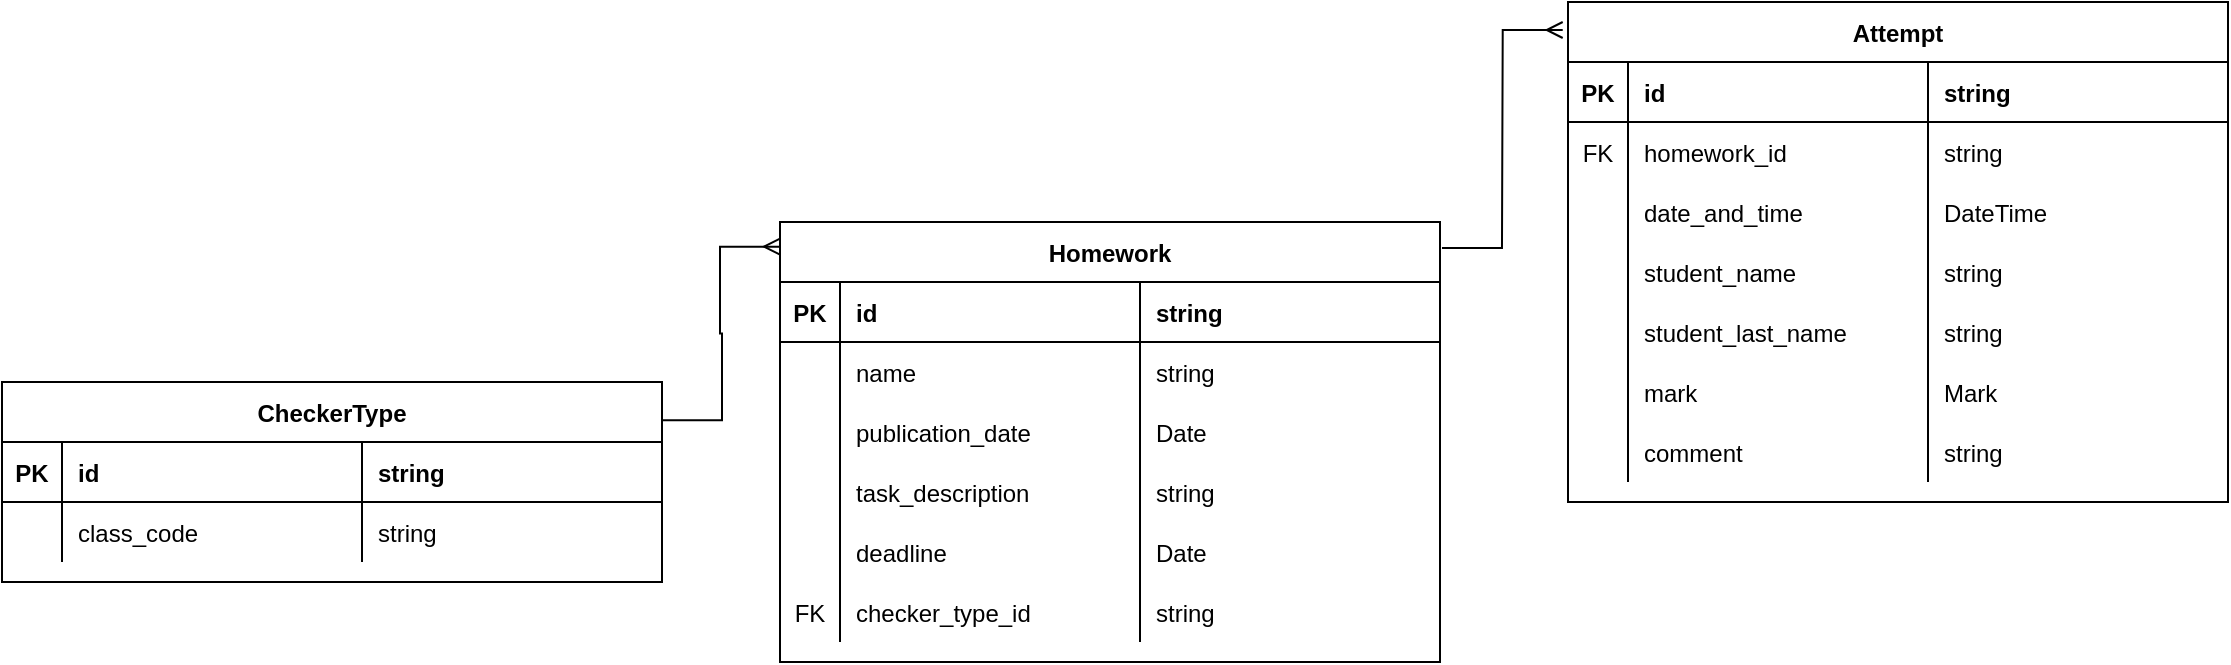 <mxfile version="18.0.1" type="device"><diagram id="wW5O7TSWYL4N1w-sJO1c" name="Page-1"><mxGraphModel dx="1102" dy="732" grid="1" gridSize="10" guides="1" tooltips="1" connect="1" arrows="1" fold="1" page="1" pageScale="1" pageWidth="4681" pageHeight="3300" math="0" shadow="0"><root><mxCell id="0"/><mxCell id="1" parent="0"/><mxCell id="le14Q2bVGmAgm8iqLATG-1" value="Homework" style="shape=table;startSize=30;container=1;collapsible=1;childLayout=tableLayout;fixedRows=1;rowLines=0;fontStyle=1;align=center;resizeLast=1;" vertex="1" parent="1"><mxGeometry x="939" y="620" width="330" height="220" as="geometry"/></mxCell><mxCell id="le14Q2bVGmAgm8iqLATG-2" value="" style="shape=tableRow;horizontal=0;startSize=0;swimlaneHead=0;swimlaneBody=0;fillColor=none;collapsible=0;dropTarget=0;points=[[0,0.5],[1,0.5]];portConstraint=eastwest;top=0;left=0;right=0;bottom=1;" vertex="1" parent="le14Q2bVGmAgm8iqLATG-1"><mxGeometry y="30" width="330" height="30" as="geometry"/></mxCell><mxCell id="le14Q2bVGmAgm8iqLATG-3" value="PK" style="shape=partialRectangle;connectable=0;fillColor=none;top=0;left=0;bottom=0;right=0;fontStyle=1;overflow=hidden;" vertex="1" parent="le14Q2bVGmAgm8iqLATG-2"><mxGeometry width="30" height="30" as="geometry"><mxRectangle width="30" height="30" as="alternateBounds"/></mxGeometry></mxCell><mxCell id="le14Q2bVGmAgm8iqLATG-4" value="id" style="shape=partialRectangle;connectable=0;fillColor=none;top=0;left=0;bottom=0;right=0;align=left;spacingLeft=6;fontStyle=1;overflow=hidden;" vertex="1" parent="le14Q2bVGmAgm8iqLATG-2"><mxGeometry x="30" width="150" height="30" as="geometry"><mxRectangle width="150" height="30" as="alternateBounds"/></mxGeometry></mxCell><mxCell id="le14Q2bVGmAgm8iqLATG-33" value="string" style="shape=partialRectangle;connectable=0;fillColor=none;top=0;left=0;bottom=0;right=0;align=left;spacingLeft=6;fontStyle=1;overflow=hidden;" vertex="1" parent="le14Q2bVGmAgm8iqLATG-2"><mxGeometry x="180" width="150" height="30" as="geometry"><mxRectangle width="150" height="30" as="alternateBounds"/></mxGeometry></mxCell><mxCell id="le14Q2bVGmAgm8iqLATG-5" value="" style="shape=tableRow;horizontal=0;startSize=0;swimlaneHead=0;swimlaneBody=0;fillColor=none;collapsible=0;dropTarget=0;points=[[0,0.5],[1,0.5]];portConstraint=eastwest;top=0;left=0;right=0;bottom=0;" vertex="1" parent="le14Q2bVGmAgm8iqLATG-1"><mxGeometry y="60" width="330" height="30" as="geometry"/></mxCell><mxCell id="le14Q2bVGmAgm8iqLATG-6" value="" style="shape=partialRectangle;connectable=0;fillColor=none;top=0;left=0;bottom=0;right=0;editable=1;overflow=hidden;" vertex="1" parent="le14Q2bVGmAgm8iqLATG-5"><mxGeometry width="30" height="30" as="geometry"><mxRectangle width="30" height="30" as="alternateBounds"/></mxGeometry></mxCell><mxCell id="le14Q2bVGmAgm8iqLATG-7" value="name" style="shape=partialRectangle;connectable=0;fillColor=none;top=0;left=0;bottom=0;right=0;align=left;spacingLeft=6;overflow=hidden;" vertex="1" parent="le14Q2bVGmAgm8iqLATG-5"><mxGeometry x="30" width="150" height="30" as="geometry"><mxRectangle width="150" height="30" as="alternateBounds"/></mxGeometry></mxCell><mxCell id="le14Q2bVGmAgm8iqLATG-34" value="string" style="shape=partialRectangle;connectable=0;fillColor=none;top=0;left=0;bottom=0;right=0;align=left;spacingLeft=6;overflow=hidden;" vertex="1" parent="le14Q2bVGmAgm8iqLATG-5"><mxGeometry x="180" width="150" height="30" as="geometry"><mxRectangle width="150" height="30" as="alternateBounds"/></mxGeometry></mxCell><mxCell id="le14Q2bVGmAgm8iqLATG-8" value="" style="shape=tableRow;horizontal=0;startSize=0;swimlaneHead=0;swimlaneBody=0;fillColor=none;collapsible=0;dropTarget=0;points=[[0,0.5],[1,0.5]];portConstraint=eastwest;top=0;left=0;right=0;bottom=0;" vertex="1" parent="le14Q2bVGmAgm8iqLATG-1"><mxGeometry y="90" width="330" height="30" as="geometry"/></mxCell><mxCell id="le14Q2bVGmAgm8iqLATG-9" value="" style="shape=partialRectangle;connectable=0;fillColor=none;top=0;left=0;bottom=0;right=0;editable=1;overflow=hidden;" vertex="1" parent="le14Q2bVGmAgm8iqLATG-8"><mxGeometry width="30" height="30" as="geometry"><mxRectangle width="30" height="30" as="alternateBounds"/></mxGeometry></mxCell><mxCell id="le14Q2bVGmAgm8iqLATG-10" value="publication_date" style="shape=partialRectangle;connectable=0;fillColor=none;top=0;left=0;bottom=0;right=0;align=left;spacingLeft=6;overflow=hidden;" vertex="1" parent="le14Q2bVGmAgm8iqLATG-8"><mxGeometry x="30" width="150" height="30" as="geometry"><mxRectangle width="150" height="30" as="alternateBounds"/></mxGeometry></mxCell><mxCell id="le14Q2bVGmAgm8iqLATG-35" value="Date" style="shape=partialRectangle;connectable=0;fillColor=none;top=0;left=0;bottom=0;right=0;align=left;spacingLeft=6;overflow=hidden;" vertex="1" parent="le14Q2bVGmAgm8iqLATG-8"><mxGeometry x="180" width="150" height="30" as="geometry"><mxRectangle width="150" height="30" as="alternateBounds"/></mxGeometry></mxCell><mxCell id="le14Q2bVGmAgm8iqLATG-11" value="" style="shape=tableRow;horizontal=0;startSize=0;swimlaneHead=0;swimlaneBody=0;fillColor=none;collapsible=0;dropTarget=0;points=[[0,0.5],[1,0.5]];portConstraint=eastwest;top=0;left=0;right=0;bottom=0;" vertex="1" parent="le14Q2bVGmAgm8iqLATG-1"><mxGeometry y="120" width="330" height="30" as="geometry"/></mxCell><mxCell id="le14Q2bVGmAgm8iqLATG-12" value="" style="shape=partialRectangle;connectable=0;fillColor=none;top=0;left=0;bottom=0;right=0;editable=1;overflow=hidden;" vertex="1" parent="le14Q2bVGmAgm8iqLATG-11"><mxGeometry width="30" height="30" as="geometry"><mxRectangle width="30" height="30" as="alternateBounds"/></mxGeometry></mxCell><mxCell id="le14Q2bVGmAgm8iqLATG-13" value="task_description" style="shape=partialRectangle;connectable=0;fillColor=none;top=0;left=0;bottom=0;right=0;align=left;spacingLeft=6;overflow=hidden;" vertex="1" parent="le14Q2bVGmAgm8iqLATG-11"><mxGeometry x="30" width="150" height="30" as="geometry"><mxRectangle width="150" height="30" as="alternateBounds"/></mxGeometry></mxCell><mxCell id="le14Q2bVGmAgm8iqLATG-36" value="string" style="shape=partialRectangle;connectable=0;fillColor=none;top=0;left=0;bottom=0;right=0;align=left;spacingLeft=6;overflow=hidden;" vertex="1" parent="le14Q2bVGmAgm8iqLATG-11"><mxGeometry x="180" width="150" height="30" as="geometry"><mxRectangle width="150" height="30" as="alternateBounds"/></mxGeometry></mxCell><mxCell id="le14Q2bVGmAgm8iqLATG-37" style="shape=tableRow;horizontal=0;startSize=0;swimlaneHead=0;swimlaneBody=0;fillColor=none;collapsible=0;dropTarget=0;points=[[0,0.5],[1,0.5]];portConstraint=eastwest;top=0;left=0;right=0;bottom=0;" vertex="1" parent="le14Q2bVGmAgm8iqLATG-1"><mxGeometry y="150" width="330" height="30" as="geometry"/></mxCell><mxCell id="le14Q2bVGmAgm8iqLATG-38" style="shape=partialRectangle;connectable=0;fillColor=none;top=0;left=0;bottom=0;right=0;editable=1;overflow=hidden;" vertex="1" parent="le14Q2bVGmAgm8iqLATG-37"><mxGeometry width="30" height="30" as="geometry"><mxRectangle width="30" height="30" as="alternateBounds"/></mxGeometry></mxCell><mxCell id="le14Q2bVGmAgm8iqLATG-39" value="deadline" style="shape=partialRectangle;connectable=0;fillColor=none;top=0;left=0;bottom=0;right=0;align=left;spacingLeft=6;overflow=hidden;" vertex="1" parent="le14Q2bVGmAgm8iqLATG-37"><mxGeometry x="30" width="150" height="30" as="geometry"><mxRectangle width="150" height="30" as="alternateBounds"/></mxGeometry></mxCell><mxCell id="le14Q2bVGmAgm8iqLATG-40" value="Date" style="shape=partialRectangle;connectable=0;fillColor=none;top=0;left=0;bottom=0;right=0;align=left;spacingLeft=6;overflow=hidden;" vertex="1" parent="le14Q2bVGmAgm8iqLATG-37"><mxGeometry x="180" width="150" height="30" as="geometry"><mxRectangle width="150" height="30" as="alternateBounds"/></mxGeometry></mxCell><mxCell id="le14Q2bVGmAgm8iqLATG-41" style="shape=tableRow;horizontal=0;startSize=0;swimlaneHead=0;swimlaneBody=0;fillColor=none;collapsible=0;dropTarget=0;points=[[0,0.5],[1,0.5]];portConstraint=eastwest;top=0;left=0;right=0;bottom=0;" vertex="1" parent="le14Q2bVGmAgm8iqLATG-1"><mxGeometry y="180" width="330" height="30" as="geometry"/></mxCell><mxCell id="le14Q2bVGmAgm8iqLATG-42" value="FK" style="shape=partialRectangle;connectable=0;fillColor=none;top=0;left=0;bottom=0;right=0;editable=1;overflow=hidden;" vertex="1" parent="le14Q2bVGmAgm8iqLATG-41"><mxGeometry width="30" height="30" as="geometry"><mxRectangle width="30" height="30" as="alternateBounds"/></mxGeometry></mxCell><mxCell id="le14Q2bVGmAgm8iqLATG-43" value="checker_type_id" style="shape=partialRectangle;connectable=0;fillColor=none;top=0;left=0;bottom=0;right=0;align=left;spacingLeft=6;overflow=hidden;" vertex="1" parent="le14Q2bVGmAgm8iqLATG-41"><mxGeometry x="30" width="150" height="30" as="geometry"><mxRectangle width="150" height="30" as="alternateBounds"/></mxGeometry></mxCell><mxCell id="le14Q2bVGmAgm8iqLATG-44" value="string" style="shape=partialRectangle;connectable=0;fillColor=none;top=0;left=0;bottom=0;right=0;align=left;spacingLeft=6;overflow=hidden;" vertex="1" parent="le14Q2bVGmAgm8iqLATG-41"><mxGeometry x="180" width="150" height="30" as="geometry"><mxRectangle width="150" height="30" as="alternateBounds"/></mxGeometry></mxCell><mxCell id="le14Q2bVGmAgm8iqLATG-45" value="Attempt" style="shape=table;startSize=30;container=1;collapsible=1;childLayout=tableLayout;fixedRows=1;rowLines=0;fontStyle=1;align=center;resizeLast=1;" vertex="1" parent="1"><mxGeometry x="1333" y="510" width="330" height="250" as="geometry"/></mxCell><mxCell id="le14Q2bVGmAgm8iqLATG-46" value="" style="shape=tableRow;horizontal=0;startSize=0;swimlaneHead=0;swimlaneBody=0;fillColor=none;collapsible=0;dropTarget=0;points=[[0,0.5],[1,0.5]];portConstraint=eastwest;top=0;left=0;right=0;bottom=1;" vertex="1" parent="le14Q2bVGmAgm8iqLATG-45"><mxGeometry y="30" width="330" height="30" as="geometry"/></mxCell><mxCell id="le14Q2bVGmAgm8iqLATG-47" value="PK" style="shape=partialRectangle;connectable=0;fillColor=none;top=0;left=0;bottom=0;right=0;fontStyle=1;overflow=hidden;" vertex="1" parent="le14Q2bVGmAgm8iqLATG-46"><mxGeometry width="30" height="30" as="geometry"><mxRectangle width="30" height="30" as="alternateBounds"/></mxGeometry></mxCell><mxCell id="le14Q2bVGmAgm8iqLATG-48" value="id" style="shape=partialRectangle;connectable=0;fillColor=none;top=0;left=0;bottom=0;right=0;align=left;spacingLeft=6;fontStyle=1;overflow=hidden;" vertex="1" parent="le14Q2bVGmAgm8iqLATG-46"><mxGeometry x="30" width="150" height="30" as="geometry"><mxRectangle width="150" height="30" as="alternateBounds"/></mxGeometry></mxCell><mxCell id="le14Q2bVGmAgm8iqLATG-49" value="string" style="shape=partialRectangle;connectable=0;fillColor=none;top=0;left=0;bottom=0;right=0;align=left;spacingLeft=6;fontStyle=1;overflow=hidden;" vertex="1" parent="le14Q2bVGmAgm8iqLATG-46"><mxGeometry x="180" width="150" height="30" as="geometry"><mxRectangle width="150" height="30" as="alternateBounds"/></mxGeometry></mxCell><mxCell id="le14Q2bVGmAgm8iqLATG-50" value="" style="shape=tableRow;horizontal=0;startSize=0;swimlaneHead=0;swimlaneBody=0;fillColor=none;collapsible=0;dropTarget=0;points=[[0,0.5],[1,0.5]];portConstraint=eastwest;top=0;left=0;right=0;bottom=0;" vertex="1" parent="le14Q2bVGmAgm8iqLATG-45"><mxGeometry y="60" width="330" height="30" as="geometry"/></mxCell><mxCell id="le14Q2bVGmAgm8iqLATG-51" value="FK" style="shape=partialRectangle;connectable=0;fillColor=none;top=0;left=0;bottom=0;right=0;editable=1;overflow=hidden;" vertex="1" parent="le14Q2bVGmAgm8iqLATG-50"><mxGeometry width="30" height="30" as="geometry"><mxRectangle width="30" height="30" as="alternateBounds"/></mxGeometry></mxCell><mxCell id="le14Q2bVGmAgm8iqLATG-52" value="homework_id" style="shape=partialRectangle;connectable=0;fillColor=none;top=0;left=0;bottom=0;right=0;align=left;spacingLeft=6;overflow=hidden;" vertex="1" parent="le14Q2bVGmAgm8iqLATG-50"><mxGeometry x="30" width="150" height="30" as="geometry"><mxRectangle width="150" height="30" as="alternateBounds"/></mxGeometry></mxCell><mxCell id="le14Q2bVGmAgm8iqLATG-53" value="string" style="shape=partialRectangle;connectable=0;fillColor=none;top=0;left=0;bottom=0;right=0;align=left;spacingLeft=6;overflow=hidden;" vertex="1" parent="le14Q2bVGmAgm8iqLATG-50"><mxGeometry x="180" width="150" height="30" as="geometry"><mxRectangle width="150" height="30" as="alternateBounds"/></mxGeometry></mxCell><mxCell id="le14Q2bVGmAgm8iqLATG-54" value="" style="shape=tableRow;horizontal=0;startSize=0;swimlaneHead=0;swimlaneBody=0;fillColor=none;collapsible=0;dropTarget=0;points=[[0,0.5],[1,0.5]];portConstraint=eastwest;top=0;left=0;right=0;bottom=0;" vertex="1" parent="le14Q2bVGmAgm8iqLATG-45"><mxGeometry y="90" width="330" height="30" as="geometry"/></mxCell><mxCell id="le14Q2bVGmAgm8iqLATG-55" value="" style="shape=partialRectangle;connectable=0;fillColor=none;top=0;left=0;bottom=0;right=0;editable=1;overflow=hidden;" vertex="1" parent="le14Q2bVGmAgm8iqLATG-54"><mxGeometry width="30" height="30" as="geometry"><mxRectangle width="30" height="30" as="alternateBounds"/></mxGeometry></mxCell><mxCell id="le14Q2bVGmAgm8iqLATG-56" value="date_and_time" style="shape=partialRectangle;connectable=0;fillColor=none;top=0;left=0;bottom=0;right=0;align=left;spacingLeft=6;overflow=hidden;" vertex="1" parent="le14Q2bVGmAgm8iqLATG-54"><mxGeometry x="30" width="150" height="30" as="geometry"><mxRectangle width="150" height="30" as="alternateBounds"/></mxGeometry></mxCell><mxCell id="le14Q2bVGmAgm8iqLATG-57" value="DateTime" style="shape=partialRectangle;connectable=0;fillColor=none;top=0;left=0;bottom=0;right=0;align=left;spacingLeft=6;overflow=hidden;" vertex="1" parent="le14Q2bVGmAgm8iqLATG-54"><mxGeometry x="180" width="150" height="30" as="geometry"><mxRectangle width="150" height="30" as="alternateBounds"/></mxGeometry></mxCell><mxCell id="le14Q2bVGmAgm8iqLATG-58" value="" style="shape=tableRow;horizontal=0;startSize=0;swimlaneHead=0;swimlaneBody=0;fillColor=none;collapsible=0;dropTarget=0;points=[[0,0.5],[1,0.5]];portConstraint=eastwest;top=0;left=0;right=0;bottom=0;" vertex="1" parent="le14Q2bVGmAgm8iqLATG-45"><mxGeometry y="120" width="330" height="30" as="geometry"/></mxCell><mxCell id="le14Q2bVGmAgm8iqLATG-59" value="" style="shape=partialRectangle;connectable=0;fillColor=none;top=0;left=0;bottom=0;right=0;editable=1;overflow=hidden;" vertex="1" parent="le14Q2bVGmAgm8iqLATG-58"><mxGeometry width="30" height="30" as="geometry"><mxRectangle width="30" height="30" as="alternateBounds"/></mxGeometry></mxCell><mxCell id="le14Q2bVGmAgm8iqLATG-60" value="student_name" style="shape=partialRectangle;connectable=0;fillColor=none;top=0;left=0;bottom=0;right=0;align=left;spacingLeft=6;overflow=hidden;" vertex="1" parent="le14Q2bVGmAgm8iqLATG-58"><mxGeometry x="30" width="150" height="30" as="geometry"><mxRectangle width="150" height="30" as="alternateBounds"/></mxGeometry></mxCell><mxCell id="le14Q2bVGmAgm8iqLATG-61" value="string" style="shape=partialRectangle;connectable=0;fillColor=none;top=0;left=0;bottom=0;right=0;align=left;spacingLeft=6;overflow=hidden;" vertex="1" parent="le14Q2bVGmAgm8iqLATG-58"><mxGeometry x="180" width="150" height="30" as="geometry"><mxRectangle width="150" height="30" as="alternateBounds"/></mxGeometry></mxCell><mxCell id="le14Q2bVGmAgm8iqLATG-62" style="shape=tableRow;horizontal=0;startSize=0;swimlaneHead=0;swimlaneBody=0;fillColor=none;collapsible=0;dropTarget=0;points=[[0,0.5],[1,0.5]];portConstraint=eastwest;top=0;left=0;right=0;bottom=0;" vertex="1" parent="le14Q2bVGmAgm8iqLATG-45"><mxGeometry y="150" width="330" height="30" as="geometry"/></mxCell><mxCell id="le14Q2bVGmAgm8iqLATG-63" style="shape=partialRectangle;connectable=0;fillColor=none;top=0;left=0;bottom=0;right=0;editable=1;overflow=hidden;" vertex="1" parent="le14Q2bVGmAgm8iqLATG-62"><mxGeometry width="30" height="30" as="geometry"><mxRectangle width="30" height="30" as="alternateBounds"/></mxGeometry></mxCell><mxCell id="le14Q2bVGmAgm8iqLATG-64" value="student_last_name" style="shape=partialRectangle;connectable=0;fillColor=none;top=0;left=0;bottom=0;right=0;align=left;spacingLeft=6;overflow=hidden;" vertex="1" parent="le14Q2bVGmAgm8iqLATG-62"><mxGeometry x="30" width="150" height="30" as="geometry"><mxRectangle width="150" height="30" as="alternateBounds"/></mxGeometry></mxCell><mxCell id="le14Q2bVGmAgm8iqLATG-65" value="string" style="shape=partialRectangle;connectable=0;fillColor=none;top=0;left=0;bottom=0;right=0;align=left;spacingLeft=6;overflow=hidden;" vertex="1" parent="le14Q2bVGmAgm8iqLATG-62"><mxGeometry x="180" width="150" height="30" as="geometry"><mxRectangle width="150" height="30" as="alternateBounds"/></mxGeometry></mxCell><mxCell id="le14Q2bVGmAgm8iqLATG-66" style="shape=tableRow;horizontal=0;startSize=0;swimlaneHead=0;swimlaneBody=0;fillColor=none;collapsible=0;dropTarget=0;points=[[0,0.5],[1,0.5]];portConstraint=eastwest;top=0;left=0;right=0;bottom=0;" vertex="1" parent="le14Q2bVGmAgm8iqLATG-45"><mxGeometry y="180" width="330" height="30" as="geometry"/></mxCell><mxCell id="le14Q2bVGmAgm8iqLATG-67" value="" style="shape=partialRectangle;connectable=0;fillColor=none;top=0;left=0;bottom=0;right=0;editable=1;overflow=hidden;" vertex="1" parent="le14Q2bVGmAgm8iqLATG-66"><mxGeometry width="30" height="30" as="geometry"><mxRectangle width="30" height="30" as="alternateBounds"/></mxGeometry></mxCell><mxCell id="le14Q2bVGmAgm8iqLATG-68" value="mark" style="shape=partialRectangle;connectable=0;fillColor=none;top=0;left=0;bottom=0;right=0;align=left;spacingLeft=6;overflow=hidden;" vertex="1" parent="le14Q2bVGmAgm8iqLATG-66"><mxGeometry x="30" width="150" height="30" as="geometry"><mxRectangle width="150" height="30" as="alternateBounds"/></mxGeometry></mxCell><mxCell id="le14Q2bVGmAgm8iqLATG-69" value="Mark" style="shape=partialRectangle;connectable=0;fillColor=none;top=0;left=0;bottom=0;right=0;align=left;spacingLeft=6;overflow=hidden;" vertex="1" parent="le14Q2bVGmAgm8iqLATG-66"><mxGeometry x="180" width="150" height="30" as="geometry"><mxRectangle width="150" height="30" as="alternateBounds"/></mxGeometry></mxCell><mxCell id="le14Q2bVGmAgm8iqLATG-74" style="shape=tableRow;horizontal=0;startSize=0;swimlaneHead=0;swimlaneBody=0;fillColor=none;collapsible=0;dropTarget=0;points=[[0,0.5],[1,0.5]];portConstraint=eastwest;top=0;left=0;right=0;bottom=0;" vertex="1" parent="le14Q2bVGmAgm8iqLATG-45"><mxGeometry y="210" width="330" height="30" as="geometry"/></mxCell><mxCell id="le14Q2bVGmAgm8iqLATG-75" style="shape=partialRectangle;connectable=0;fillColor=none;top=0;left=0;bottom=0;right=0;editable=1;overflow=hidden;" vertex="1" parent="le14Q2bVGmAgm8iqLATG-74"><mxGeometry width="30" height="30" as="geometry"><mxRectangle width="30" height="30" as="alternateBounds"/></mxGeometry></mxCell><mxCell id="le14Q2bVGmAgm8iqLATG-76" value="comment" style="shape=partialRectangle;connectable=0;fillColor=none;top=0;left=0;bottom=0;right=0;align=left;spacingLeft=6;overflow=hidden;" vertex="1" parent="le14Q2bVGmAgm8iqLATG-74"><mxGeometry x="30" width="150" height="30" as="geometry"><mxRectangle width="150" height="30" as="alternateBounds"/></mxGeometry></mxCell><mxCell id="le14Q2bVGmAgm8iqLATG-77" value="string" style="shape=partialRectangle;connectable=0;fillColor=none;top=0;left=0;bottom=0;right=0;align=left;spacingLeft=6;overflow=hidden;" vertex="1" parent="le14Q2bVGmAgm8iqLATG-74"><mxGeometry x="180" width="150" height="30" as="geometry"><mxRectangle width="150" height="30" as="alternateBounds"/></mxGeometry></mxCell><mxCell id="le14Q2bVGmAgm8iqLATG-78" value="CheckerType" style="shape=table;startSize=30;container=1;collapsible=1;childLayout=tableLayout;fixedRows=1;rowLines=0;fontStyle=1;align=center;resizeLast=1;" vertex="1" parent="1"><mxGeometry x="550" y="700" width="330" height="100" as="geometry"/></mxCell><mxCell id="le14Q2bVGmAgm8iqLATG-79" value="" style="shape=tableRow;horizontal=0;startSize=0;swimlaneHead=0;swimlaneBody=0;fillColor=none;collapsible=0;dropTarget=0;points=[[0,0.5],[1,0.5]];portConstraint=eastwest;top=0;left=0;right=0;bottom=1;" vertex="1" parent="le14Q2bVGmAgm8iqLATG-78"><mxGeometry y="30" width="330" height="30" as="geometry"/></mxCell><mxCell id="le14Q2bVGmAgm8iqLATG-80" value="PK" style="shape=partialRectangle;connectable=0;fillColor=none;top=0;left=0;bottom=0;right=0;fontStyle=1;overflow=hidden;" vertex="1" parent="le14Q2bVGmAgm8iqLATG-79"><mxGeometry width="30" height="30" as="geometry"><mxRectangle width="30" height="30" as="alternateBounds"/></mxGeometry></mxCell><mxCell id="le14Q2bVGmAgm8iqLATG-81" value="id" style="shape=partialRectangle;connectable=0;fillColor=none;top=0;left=0;bottom=0;right=0;align=left;spacingLeft=6;fontStyle=1;overflow=hidden;" vertex="1" parent="le14Q2bVGmAgm8iqLATG-79"><mxGeometry x="30" width="150" height="30" as="geometry"><mxRectangle width="150" height="30" as="alternateBounds"/></mxGeometry></mxCell><mxCell id="le14Q2bVGmAgm8iqLATG-82" value="string" style="shape=partialRectangle;connectable=0;fillColor=none;top=0;left=0;bottom=0;right=0;align=left;spacingLeft=6;fontStyle=1;overflow=hidden;" vertex="1" parent="le14Q2bVGmAgm8iqLATG-79"><mxGeometry x="180" width="150" height="30" as="geometry"><mxRectangle width="150" height="30" as="alternateBounds"/></mxGeometry></mxCell><mxCell id="le14Q2bVGmAgm8iqLATG-83" value="" style="shape=tableRow;horizontal=0;startSize=0;swimlaneHead=0;swimlaneBody=0;fillColor=none;collapsible=0;dropTarget=0;points=[[0,0.5],[1,0.5]];portConstraint=eastwest;top=0;left=0;right=0;bottom=0;" vertex="1" parent="le14Q2bVGmAgm8iqLATG-78"><mxGeometry y="60" width="330" height="30" as="geometry"/></mxCell><mxCell id="le14Q2bVGmAgm8iqLATG-84" value="" style="shape=partialRectangle;connectable=0;fillColor=none;top=0;left=0;bottom=0;right=0;editable=1;overflow=hidden;" vertex="1" parent="le14Q2bVGmAgm8iqLATG-83"><mxGeometry width="30" height="30" as="geometry"><mxRectangle width="30" height="30" as="alternateBounds"/></mxGeometry></mxCell><mxCell id="le14Q2bVGmAgm8iqLATG-85" value="class_code" style="shape=partialRectangle;connectable=0;fillColor=none;top=0;left=0;bottom=0;right=0;align=left;spacingLeft=6;overflow=hidden;" vertex="1" parent="le14Q2bVGmAgm8iqLATG-83"><mxGeometry x="30" width="150" height="30" as="geometry"><mxRectangle width="150" height="30" as="alternateBounds"/></mxGeometry></mxCell><mxCell id="le14Q2bVGmAgm8iqLATG-86" value="string" style="shape=partialRectangle;connectable=0;fillColor=none;top=0;left=0;bottom=0;right=0;align=left;spacingLeft=6;overflow=hidden;" vertex="1" parent="le14Q2bVGmAgm8iqLATG-83"><mxGeometry x="180" width="150" height="30" as="geometry"><mxRectangle width="150" height="30" as="alternateBounds"/></mxGeometry></mxCell><mxCell id="le14Q2bVGmAgm8iqLATG-107" value="" style="edgeStyle=entityRelationEdgeStyle;fontSize=12;html=1;endArrow=ERmany;rounded=0;exitX=1;exitY=0.191;exitDx=0;exitDy=0;exitPerimeter=0;entryX=0;entryY=0.056;entryDx=0;entryDy=0;entryPerimeter=0;endFill=0;" edge="1" parent="1" source="le14Q2bVGmAgm8iqLATG-78" target="le14Q2bVGmAgm8iqLATG-1"><mxGeometry width="100" height="100" relative="1" as="geometry"><mxPoint x="890" y="730" as="sourcePoint"/><mxPoint x="940" y="530" as="targetPoint"/></mxGeometry></mxCell><mxCell id="le14Q2bVGmAgm8iqLATG-108" value="" style="edgeStyle=entityRelationEdgeStyle;fontSize=12;html=1;endArrow=ERmany;startArrow=none;rounded=0;exitX=1.003;exitY=0.059;exitDx=0;exitDy=0;exitPerimeter=0;entryX=-0.008;entryY=0.056;entryDx=0;entryDy=0;entryPerimeter=0;startFill=0;endFill=0;" edge="1" parent="1" source="le14Q2bVGmAgm8iqLATG-1" target="le14Q2bVGmAgm8iqLATG-45"><mxGeometry width="100" height="100" relative="1" as="geometry"><mxPoint x="1300" y="530" as="sourcePoint"/><mxPoint x="1400" y="430" as="targetPoint"/></mxGeometry></mxCell></root></mxGraphModel></diagram></mxfile>